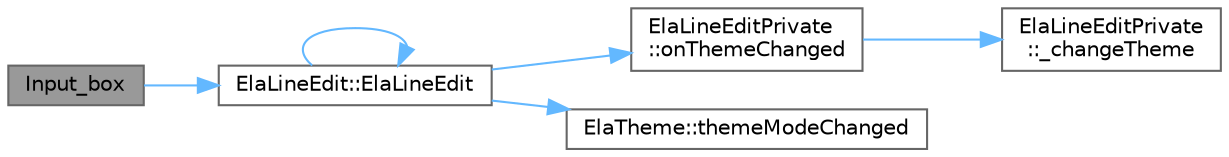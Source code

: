 digraph "Input_box"
{
 // LATEX_PDF_SIZE
  bgcolor="transparent";
  edge [fontname=Helvetica,fontsize=10,labelfontname=Helvetica,labelfontsize=10];
  node [fontname=Helvetica,fontsize=10,shape=box,height=0.2,width=0.4];
  rankdir="LR";
  Node1 [id="Node000001",label="Input_box",height=0.2,width=0.4,color="gray40", fillcolor="grey60", style="filled", fontcolor="black",tooltip=" "];
  Node1 -> Node2 [id="edge1_Node000001_Node000002",color="steelblue1",style="solid",tooltip=" "];
  Node2 [id="Node000002",label="ElaLineEdit::ElaLineEdit",height=0.2,width=0.4,color="grey40", fillcolor="white", style="filled",URL="$class_ela_line_edit.html#ad5b1bd2b489835fea5bdeadd9e8a79d6",tooltip=" "];
  Node2 -> Node2 [id="edge2_Node000002_Node000002",color="steelblue1",style="solid",tooltip=" "];
  Node2 -> Node3 [id="edge3_Node000002_Node000003",color="steelblue1",style="solid",tooltip=" "];
  Node3 [id="Node000003",label="ElaLineEditPrivate\l::onThemeChanged",height=0.2,width=0.4,color="grey40", fillcolor="white", style="filled",URL="$class_ela_line_edit_private.html#acf666a8d5ef3e8a42f3c41d767d252db",tooltip=" "];
  Node3 -> Node4 [id="edge4_Node000003_Node000004",color="steelblue1",style="solid",tooltip=" "];
  Node4 [id="Node000004",label="ElaLineEditPrivate\l::_changeTheme",height=0.2,width=0.4,color="grey40", fillcolor="white", style="filled",URL="$class_ela_line_edit_private.html#a9b03deaf658f6c6f614d0dba062b07a5",tooltip=" "];
  Node2 -> Node5 [id="edge5_Node000002_Node000005",color="steelblue1",style="solid",tooltip=" "];
  Node5 [id="Node000005",label="ElaTheme::themeModeChanged",height=0.2,width=0.4,color="grey40", fillcolor="white", style="filled",URL="$class_ela_theme.html#a05ec2e3192ae77de87b167093330d9ba",tooltip="主题模式更改信号"];
}
